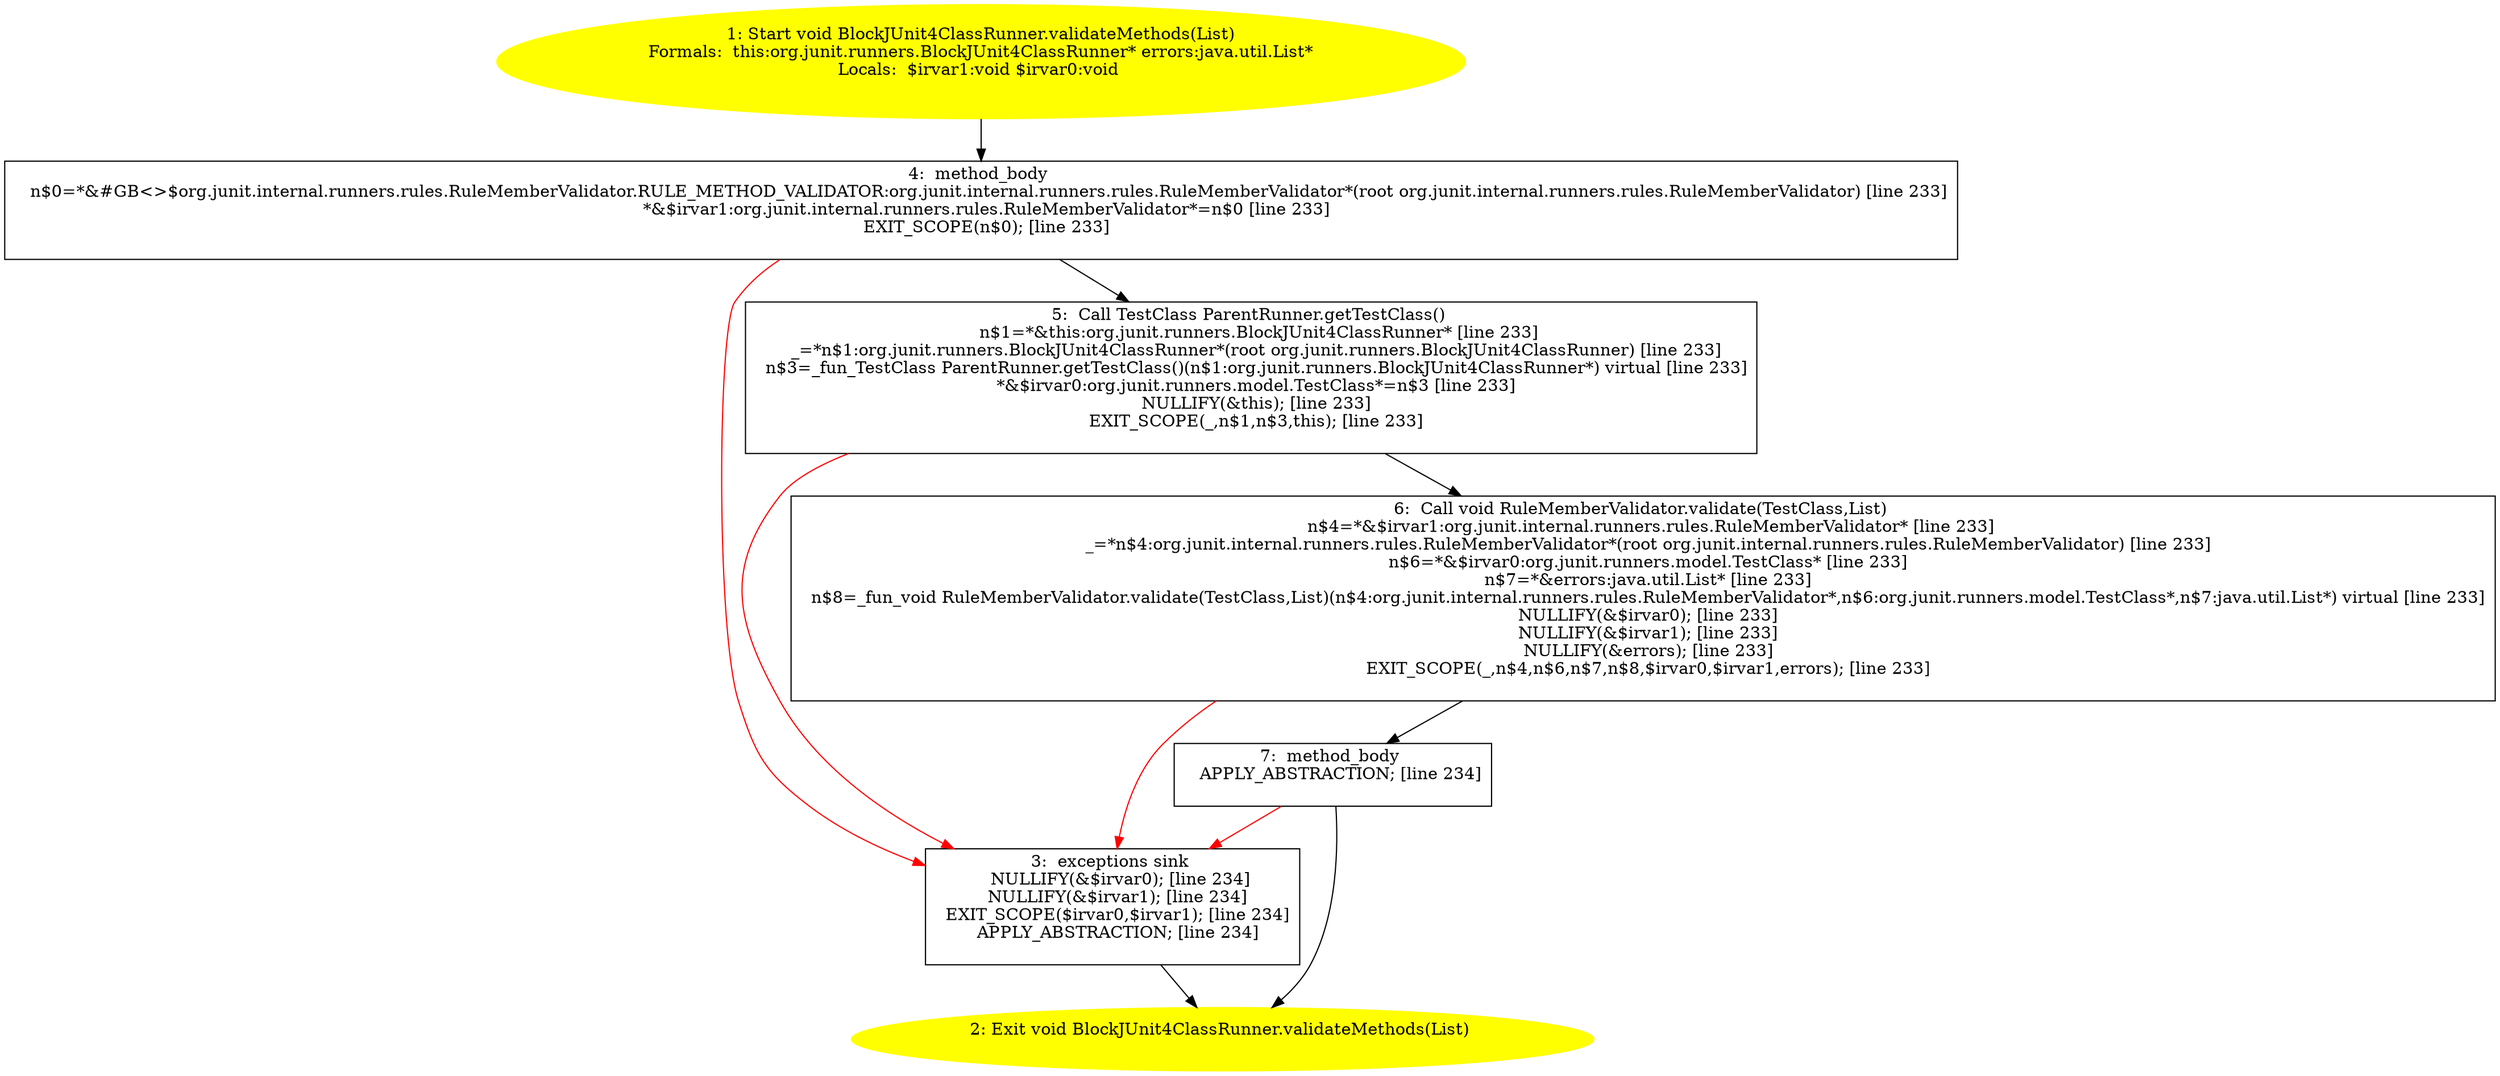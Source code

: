 /* @generated */
digraph cfg {
"org.junit.runners.BlockJUnit4ClassRunner.validateMethods(java.util.List):void.95e7d41e2926bbea935f2604358a337b_1" [label="1: Start void BlockJUnit4ClassRunner.validateMethods(List)\nFormals:  this:org.junit.runners.BlockJUnit4ClassRunner* errors:java.util.List*\nLocals:  $irvar1:void $irvar0:void \n  " color=yellow style=filled]
	

	 "org.junit.runners.BlockJUnit4ClassRunner.validateMethods(java.util.List):void.95e7d41e2926bbea935f2604358a337b_1" -> "org.junit.runners.BlockJUnit4ClassRunner.validateMethods(java.util.List):void.95e7d41e2926bbea935f2604358a337b_4" ;
"org.junit.runners.BlockJUnit4ClassRunner.validateMethods(java.util.List):void.95e7d41e2926bbea935f2604358a337b_2" [label="2: Exit void BlockJUnit4ClassRunner.validateMethods(List) \n  " color=yellow style=filled]
	

"org.junit.runners.BlockJUnit4ClassRunner.validateMethods(java.util.List):void.95e7d41e2926bbea935f2604358a337b_3" [label="3:  exceptions sink \n   NULLIFY(&$irvar0); [line 234]\n  NULLIFY(&$irvar1); [line 234]\n  EXIT_SCOPE($irvar0,$irvar1); [line 234]\n  APPLY_ABSTRACTION; [line 234]\n " shape="box"]
	

	 "org.junit.runners.BlockJUnit4ClassRunner.validateMethods(java.util.List):void.95e7d41e2926bbea935f2604358a337b_3" -> "org.junit.runners.BlockJUnit4ClassRunner.validateMethods(java.util.List):void.95e7d41e2926bbea935f2604358a337b_2" ;
"org.junit.runners.BlockJUnit4ClassRunner.validateMethods(java.util.List):void.95e7d41e2926bbea935f2604358a337b_4" [label="4:  method_body \n   n$0=*&#GB<>$org.junit.internal.runners.rules.RuleMemberValidator.RULE_METHOD_VALIDATOR:org.junit.internal.runners.rules.RuleMemberValidator*(root org.junit.internal.runners.rules.RuleMemberValidator) [line 233]\n  *&$irvar1:org.junit.internal.runners.rules.RuleMemberValidator*=n$0 [line 233]\n  EXIT_SCOPE(n$0); [line 233]\n " shape="box"]
	

	 "org.junit.runners.BlockJUnit4ClassRunner.validateMethods(java.util.List):void.95e7d41e2926bbea935f2604358a337b_4" -> "org.junit.runners.BlockJUnit4ClassRunner.validateMethods(java.util.List):void.95e7d41e2926bbea935f2604358a337b_5" ;
	 "org.junit.runners.BlockJUnit4ClassRunner.validateMethods(java.util.List):void.95e7d41e2926bbea935f2604358a337b_4" -> "org.junit.runners.BlockJUnit4ClassRunner.validateMethods(java.util.List):void.95e7d41e2926bbea935f2604358a337b_3" [color="red" ];
"org.junit.runners.BlockJUnit4ClassRunner.validateMethods(java.util.List):void.95e7d41e2926bbea935f2604358a337b_5" [label="5:  Call TestClass ParentRunner.getTestClass() \n   n$1=*&this:org.junit.runners.BlockJUnit4ClassRunner* [line 233]\n  _=*n$1:org.junit.runners.BlockJUnit4ClassRunner*(root org.junit.runners.BlockJUnit4ClassRunner) [line 233]\n  n$3=_fun_TestClass ParentRunner.getTestClass()(n$1:org.junit.runners.BlockJUnit4ClassRunner*) virtual [line 233]\n  *&$irvar0:org.junit.runners.model.TestClass*=n$3 [line 233]\n  NULLIFY(&this); [line 233]\n  EXIT_SCOPE(_,n$1,n$3,this); [line 233]\n " shape="box"]
	

	 "org.junit.runners.BlockJUnit4ClassRunner.validateMethods(java.util.List):void.95e7d41e2926bbea935f2604358a337b_5" -> "org.junit.runners.BlockJUnit4ClassRunner.validateMethods(java.util.List):void.95e7d41e2926bbea935f2604358a337b_6" ;
	 "org.junit.runners.BlockJUnit4ClassRunner.validateMethods(java.util.List):void.95e7d41e2926bbea935f2604358a337b_5" -> "org.junit.runners.BlockJUnit4ClassRunner.validateMethods(java.util.List):void.95e7d41e2926bbea935f2604358a337b_3" [color="red" ];
"org.junit.runners.BlockJUnit4ClassRunner.validateMethods(java.util.List):void.95e7d41e2926bbea935f2604358a337b_6" [label="6:  Call void RuleMemberValidator.validate(TestClass,List) \n   n$4=*&$irvar1:org.junit.internal.runners.rules.RuleMemberValidator* [line 233]\n  _=*n$4:org.junit.internal.runners.rules.RuleMemberValidator*(root org.junit.internal.runners.rules.RuleMemberValidator) [line 233]\n  n$6=*&$irvar0:org.junit.runners.model.TestClass* [line 233]\n  n$7=*&errors:java.util.List* [line 233]\n  n$8=_fun_void RuleMemberValidator.validate(TestClass,List)(n$4:org.junit.internal.runners.rules.RuleMemberValidator*,n$6:org.junit.runners.model.TestClass*,n$7:java.util.List*) virtual [line 233]\n  NULLIFY(&$irvar0); [line 233]\n  NULLIFY(&$irvar1); [line 233]\n  NULLIFY(&errors); [line 233]\n  EXIT_SCOPE(_,n$4,n$6,n$7,n$8,$irvar0,$irvar1,errors); [line 233]\n " shape="box"]
	

	 "org.junit.runners.BlockJUnit4ClassRunner.validateMethods(java.util.List):void.95e7d41e2926bbea935f2604358a337b_6" -> "org.junit.runners.BlockJUnit4ClassRunner.validateMethods(java.util.List):void.95e7d41e2926bbea935f2604358a337b_7" ;
	 "org.junit.runners.BlockJUnit4ClassRunner.validateMethods(java.util.List):void.95e7d41e2926bbea935f2604358a337b_6" -> "org.junit.runners.BlockJUnit4ClassRunner.validateMethods(java.util.List):void.95e7d41e2926bbea935f2604358a337b_3" [color="red" ];
"org.junit.runners.BlockJUnit4ClassRunner.validateMethods(java.util.List):void.95e7d41e2926bbea935f2604358a337b_7" [label="7:  method_body \n   APPLY_ABSTRACTION; [line 234]\n " shape="box"]
	

	 "org.junit.runners.BlockJUnit4ClassRunner.validateMethods(java.util.List):void.95e7d41e2926bbea935f2604358a337b_7" -> "org.junit.runners.BlockJUnit4ClassRunner.validateMethods(java.util.List):void.95e7d41e2926bbea935f2604358a337b_2" ;
	 "org.junit.runners.BlockJUnit4ClassRunner.validateMethods(java.util.List):void.95e7d41e2926bbea935f2604358a337b_7" -> "org.junit.runners.BlockJUnit4ClassRunner.validateMethods(java.util.List):void.95e7d41e2926bbea935f2604358a337b_3" [color="red" ];
}
